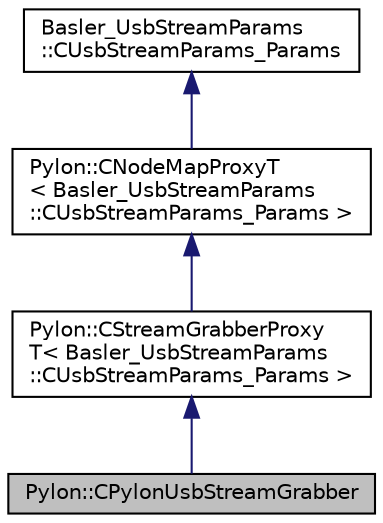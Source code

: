 digraph "Pylon::CPylonUsbStreamGrabber"
{
  edge [fontname="Helvetica",fontsize="10",labelfontname="Helvetica",labelfontsize="10"];
  node [fontname="Helvetica",fontsize="10",shape=record];
  Node1 [label="Pylon::CPylonUsbStreamGrabber",height=0.2,width=0.4,color="black", fillcolor="grey75", style="filled", fontcolor="black"];
  Node2 -> Node1 [dir="back",color="midnightblue",fontsize="10",style="solid",fontname="Helvetica"];
  Node2 [label="Pylon::CStreamGrabberProxy\lT\< Basler_UsbStreamParams\l::CUsbStreamParams_Params \>",height=0.2,width=0.4,color="black", fillcolor="white", style="filled",URL="$class_pylon_1_1_c_stream_grabber_proxy_t.html"];
  Node3 -> Node2 [dir="back",color="midnightblue",fontsize="10",style="solid",fontname="Helvetica"];
  Node3 [label="Pylon::CNodeMapProxyT\l\< Basler_UsbStreamParams\l::CUsbStreamParams_Params \>",height=0.2,width=0.4,color="black", fillcolor="white", style="filled",URL="$class_pylon_1_1_c_node_map_proxy_t.html"];
  Node4 -> Node3 [dir="back",color="midnightblue",fontsize="10",style="solid",fontname="Helvetica"];
  Node4 [label="Basler_UsbStreamParams\l::CUsbStreamParams_Params",height=0.2,width=0.4,color="black", fillcolor="white", style="filled",URL="$class_basler___usb_stream_params_1_1_c_usb_stream_params___params.html",tooltip="Interface to the PylonUsb Stream Grabber parameters. "];
}
